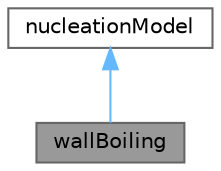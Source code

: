 digraph "wallBoiling"
{
 // LATEX_PDF_SIZE
  bgcolor="transparent";
  edge [fontname=Helvetica,fontsize=10,labelfontname=Helvetica,labelfontsize=10];
  node [fontname=Helvetica,fontsize=10,shape=box,height=0.2,width=0.4];
  Node1 [id="Node000001",label="wallBoiling",height=0.2,width=0.4,color="gray40", fillcolor="grey60", style="filled", fontcolor="black",tooltip="Wall-boiling model which requires a velocityGroup (i.e. phase) to be specified in which the nucleatio..."];
  Node2 -> Node1 [id="edge1_Node000001_Node000002",dir="back",color="steelblue1",style="solid",tooltip=" "];
  Node2 [id="Node000002",label="nucleationModel",height=0.2,width=0.4,color="gray40", fillcolor="white", style="filled",URL="$classFoam_1_1diameterModels_1_1nucleationModel.html",tooltip="Base class for nucleation models."];
}
